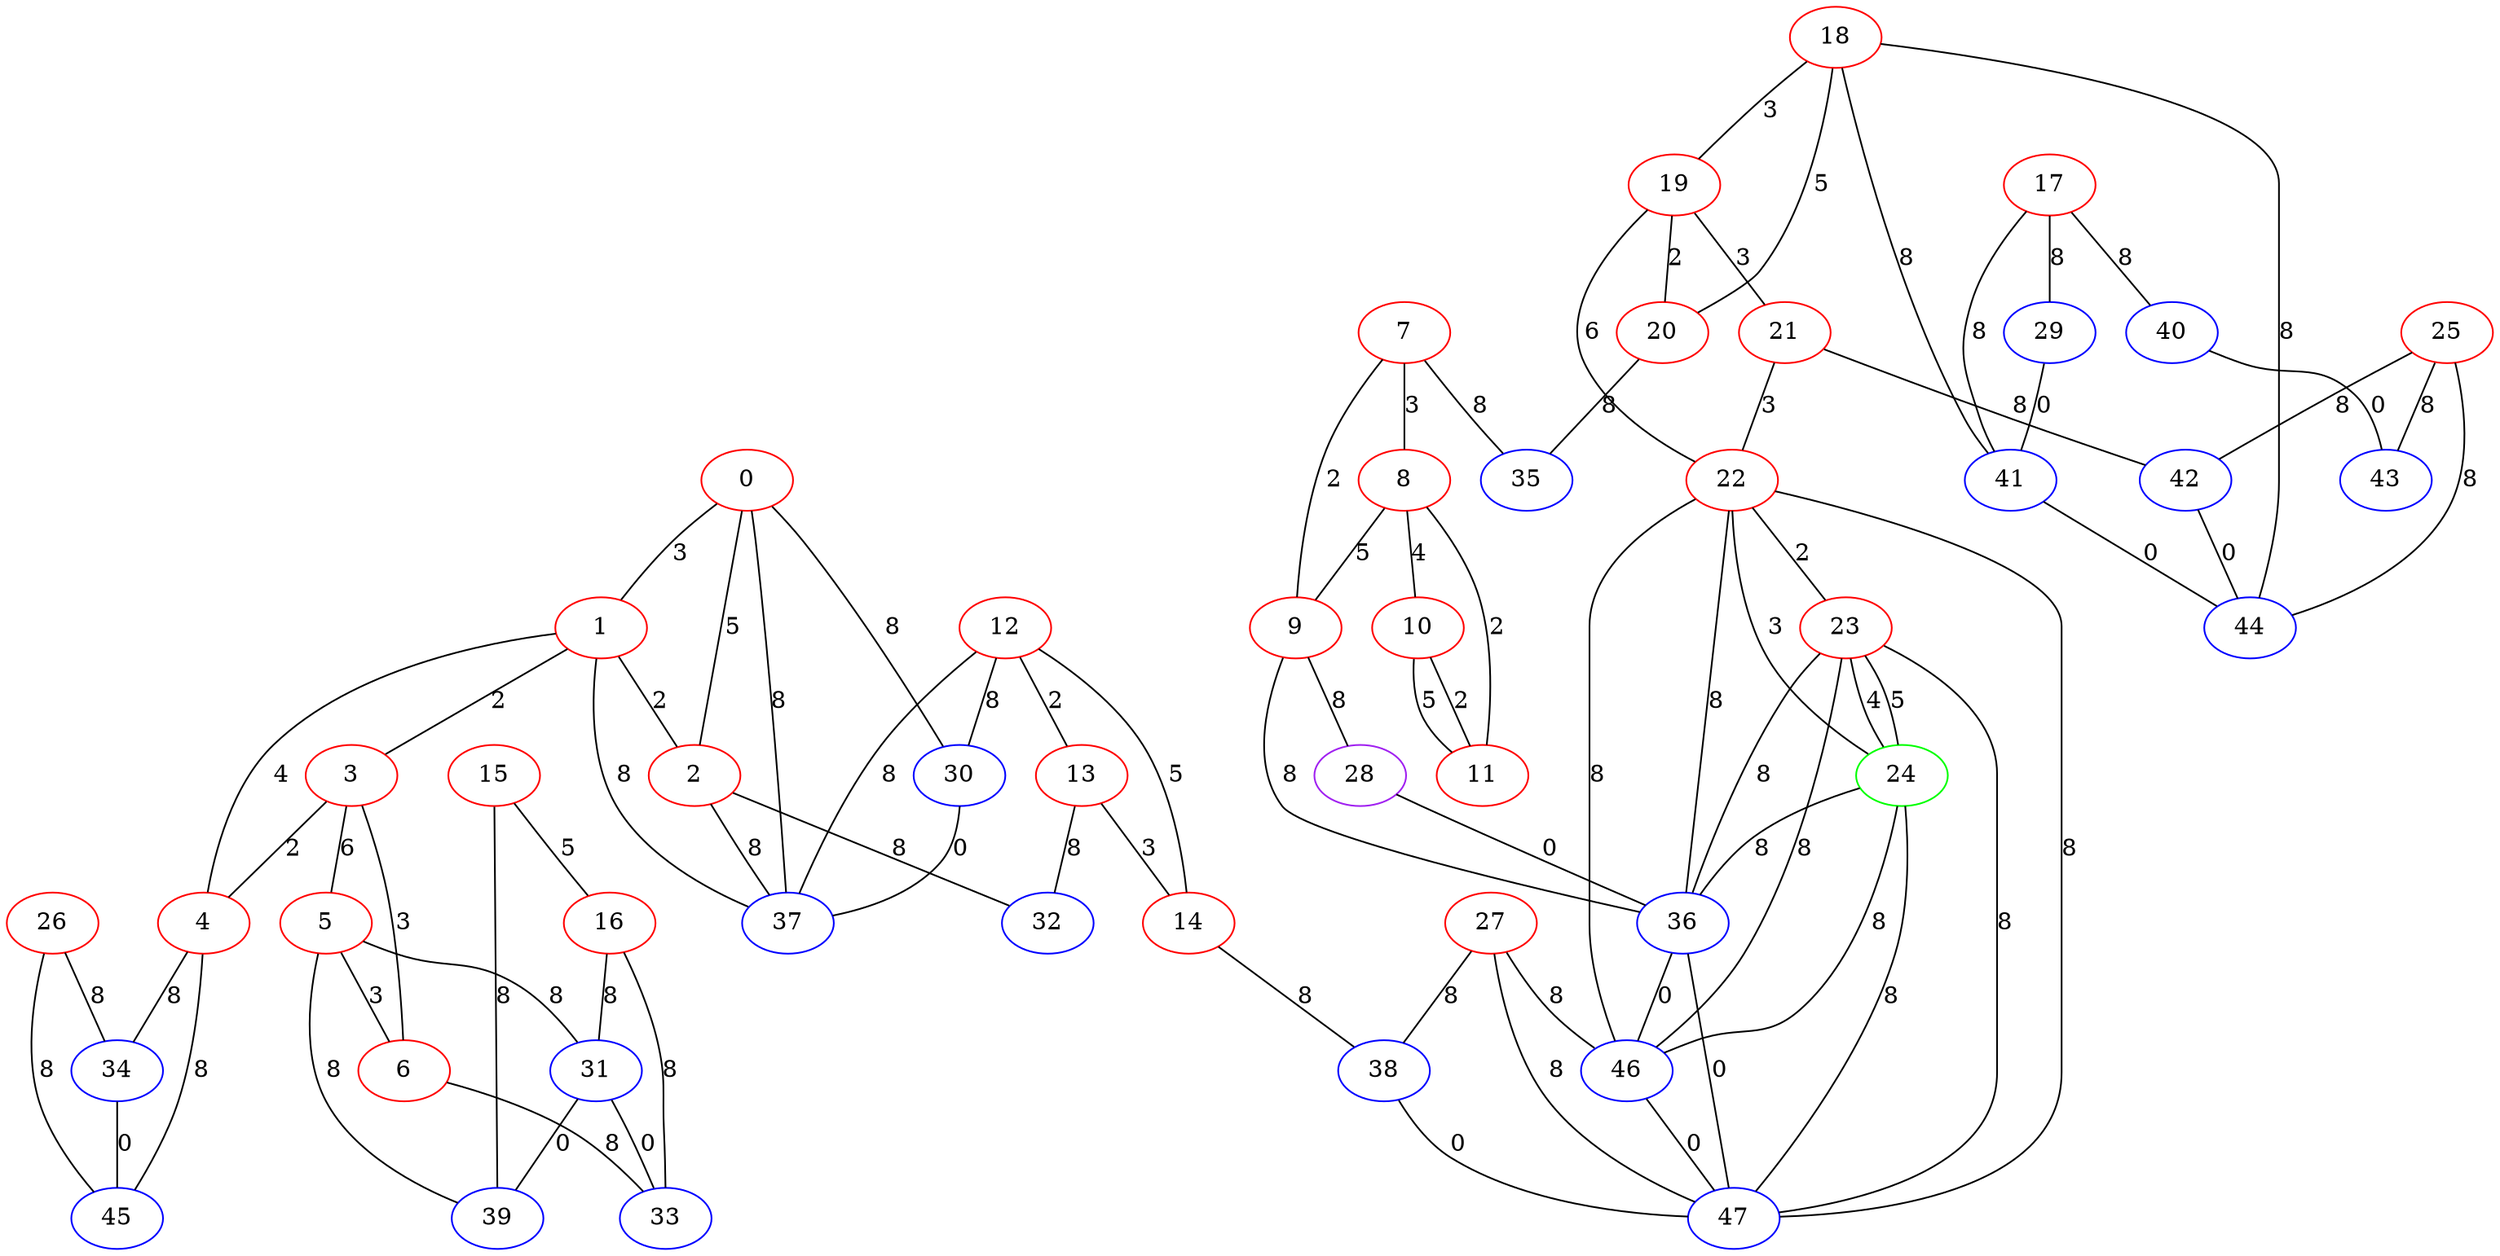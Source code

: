 graph "" {
0 [color=red, weight=1];
1 [color=red, weight=1];
2 [color=red, weight=1];
3 [color=red, weight=1];
4 [color=red, weight=1];
5 [color=red, weight=1];
6 [color=red, weight=1];
7 [color=red, weight=1];
8 [color=red, weight=1];
9 [color=red, weight=1];
10 [color=red, weight=1];
11 [color=red, weight=1];
12 [color=red, weight=1];
13 [color=red, weight=1];
14 [color=red, weight=1];
15 [color=red, weight=1];
16 [color=red, weight=1];
17 [color=red, weight=1];
18 [color=red, weight=1];
19 [color=red, weight=1];
20 [color=red, weight=1];
21 [color=red, weight=1];
22 [color=red, weight=1];
23 [color=red, weight=1];
24 [color=green, weight=2];
25 [color=red, weight=1];
26 [color=red, weight=1];
27 [color=red, weight=1];
28 [color=purple, weight=4];
29 [color=blue, weight=3];
30 [color=blue, weight=3];
31 [color=blue, weight=3];
32 [color=blue, weight=3];
33 [color=blue, weight=3];
34 [color=blue, weight=3];
35 [color=blue, weight=3];
36 [color=blue, weight=3];
37 [color=blue, weight=3];
38 [color=blue, weight=3];
39 [color=blue, weight=3];
40 [color=blue, weight=3];
41 [color=blue, weight=3];
42 [color=blue, weight=3];
43 [color=blue, weight=3];
44 [color=blue, weight=3];
45 [color=blue, weight=3];
46 [color=blue, weight=3];
47 [color=blue, weight=3];
0 -- 1  [key=0, label=3];
0 -- 2  [key=0, label=5];
0 -- 37  [key=0, label=8];
0 -- 30  [key=0, label=8];
1 -- 2  [key=0, label=2];
1 -- 3  [key=0, label=2];
1 -- 4  [key=0, label=4];
1 -- 37  [key=0, label=8];
2 -- 37  [key=0, label=8];
2 -- 32  [key=0, label=8];
3 -- 4  [key=0, label=2];
3 -- 5  [key=0, label=6];
3 -- 6  [key=0, label=3];
4 -- 34  [key=0, label=8];
4 -- 45  [key=0, label=8];
5 -- 39  [key=0, label=8];
5 -- 6  [key=0, label=3];
5 -- 31  [key=0, label=8];
6 -- 33  [key=0, label=8];
7 -- 8  [key=0, label=3];
7 -- 9  [key=0, label=2];
7 -- 35  [key=0, label=8];
8 -- 9  [key=0, label=5];
8 -- 10  [key=0, label=4];
8 -- 11  [key=0, label=2];
9 -- 36  [key=0, label=8];
9 -- 28  [key=0, label=8];
10 -- 11  [key=0, label=2];
10 -- 11  [key=1, label=5];
12 -- 30  [key=0, label=8];
12 -- 13  [key=0, label=2];
12 -- 14  [key=0, label=5];
12 -- 37  [key=0, label=8];
13 -- 32  [key=0, label=8];
13 -- 14  [key=0, label=3];
14 -- 38  [key=0, label=8];
15 -- 16  [key=0, label=5];
15 -- 39  [key=0, label=8];
16 -- 33  [key=0, label=8];
16 -- 31  [key=0, label=8];
17 -- 40  [key=0, label=8];
17 -- 41  [key=0, label=8];
17 -- 29  [key=0, label=8];
18 -- 41  [key=0, label=8];
18 -- 19  [key=0, label=3];
18 -- 20  [key=0, label=5];
18 -- 44  [key=0, label=8];
19 -- 20  [key=0, label=2];
19 -- 21  [key=0, label=3];
19 -- 22  [key=0, label=6];
20 -- 35  [key=0, label=8];
21 -- 42  [key=0, label=8];
21 -- 22  [key=0, label=3];
22 -- 36  [key=0, label=8];
22 -- 46  [key=0, label=8];
22 -- 47  [key=0, label=8];
22 -- 23  [key=0, label=2];
22 -- 24  [key=0, label=3];
23 -- 24  [key=0, label=4];
23 -- 24  [key=1, label=5];
23 -- 36  [key=0, label=8];
23 -- 46  [key=0, label=8];
23 -- 47  [key=0, label=8];
24 -- 47  [key=0, label=8];
24 -- 36  [key=0, label=8];
24 -- 46  [key=0, label=8];
25 -- 42  [key=0, label=8];
25 -- 43  [key=0, label=8];
25 -- 44  [key=0, label=8];
26 -- 34  [key=0, label=8];
26 -- 45  [key=0, label=8];
27 -- 38  [key=0, label=8];
27 -- 46  [key=0, label=8];
27 -- 47  [key=0, label=8];
28 -- 36  [key=0, label=0];
29 -- 41  [key=0, label=0];
30 -- 37  [key=0, label=0];
31 -- 33  [key=0, label=0];
31 -- 39  [key=0, label=0];
34 -- 45  [key=0, label=0];
36 -- 46  [key=0, label=0];
36 -- 47  [key=0, label=0];
38 -- 47  [key=0, label=0];
40 -- 43  [key=0, label=0];
41 -- 44  [key=0, label=0];
42 -- 44  [key=0, label=0];
46 -- 47  [key=0, label=0];
}
